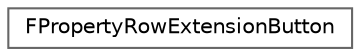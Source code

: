 digraph "Graphical Class Hierarchy"
{
 // INTERACTIVE_SVG=YES
 // LATEX_PDF_SIZE
  bgcolor="transparent";
  edge [fontname=Helvetica,fontsize=10,labelfontname=Helvetica,labelfontsize=10];
  node [fontname=Helvetica,fontsize=10,shape=box,height=0.2,width=0.4];
  rankdir="LR";
  Node0 [id="Node000000",label="FPropertyRowExtensionButton",height=0.2,width=0.4,color="grey40", fillcolor="white", style="filled",URL="$da/db1/structFPropertyRowExtensionButton.html",tooltip="A property row extension button is displayed at the end of a property row, either inline as a button,..."];
}
